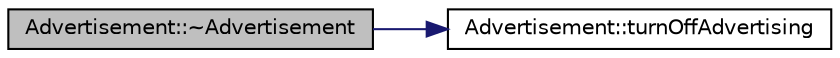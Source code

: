 digraph "Advertisement::~Advertisement"
{
 // LATEX_PDF_SIZE
  edge [fontname="Helvetica",fontsize="10",labelfontname="Helvetica",labelfontsize="10"];
  node [fontname="Helvetica",fontsize="10",shape=record];
  rankdir="LR";
  Node1 [label="Advertisement::~Advertisement",height=0.2,width=0.4,color="black", fillcolor="grey75", style="filled", fontcolor="black",tooltip="Destroy the Advertisement object, and unregister advertisement."];
  Node1 -> Node2 [color="midnightblue",fontsize="10",style="solid",fontname="Helvetica"];
  Node2 [label="Advertisement::turnOffAdvertising",height=0.2,width=0.4,color="black", fillcolor="white", style="filled",URL="$classAdvertisement.html#a65d645df0dbea796bca1300269bef9bc",tooltip="Unregisters advertisement."];
}
